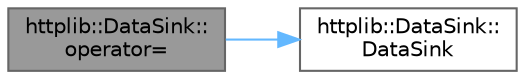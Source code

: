 digraph "httplib::DataSink::operator="
{
 // LATEX_PDF_SIZE
  bgcolor="transparent";
  edge [fontname=Helvetica,fontsize=10,labelfontname=Helvetica,labelfontsize=10];
  node [fontname=Helvetica,fontsize=10,shape=box,height=0.2,width=0.4];
  rankdir="LR";
  Node1 [id="Node000001",label="httplib::DataSink::\loperator=",height=0.2,width=0.4,color="gray40", fillcolor="grey60", style="filled", fontcolor="black",tooltip=" "];
  Node1 -> Node2 [id="edge1_Node000001_Node000002",color="steelblue1",style="solid",tooltip=" "];
  Node2 [id="Node000002",label="httplib::DataSink::\lDataSink",height=0.2,width=0.4,color="grey40", fillcolor="white", style="filled",URL="$classhttplib_1_1_data_sink.html#ae0f5e1210ae27e817644dac5ae7b7ecc",tooltip=" "];
}
